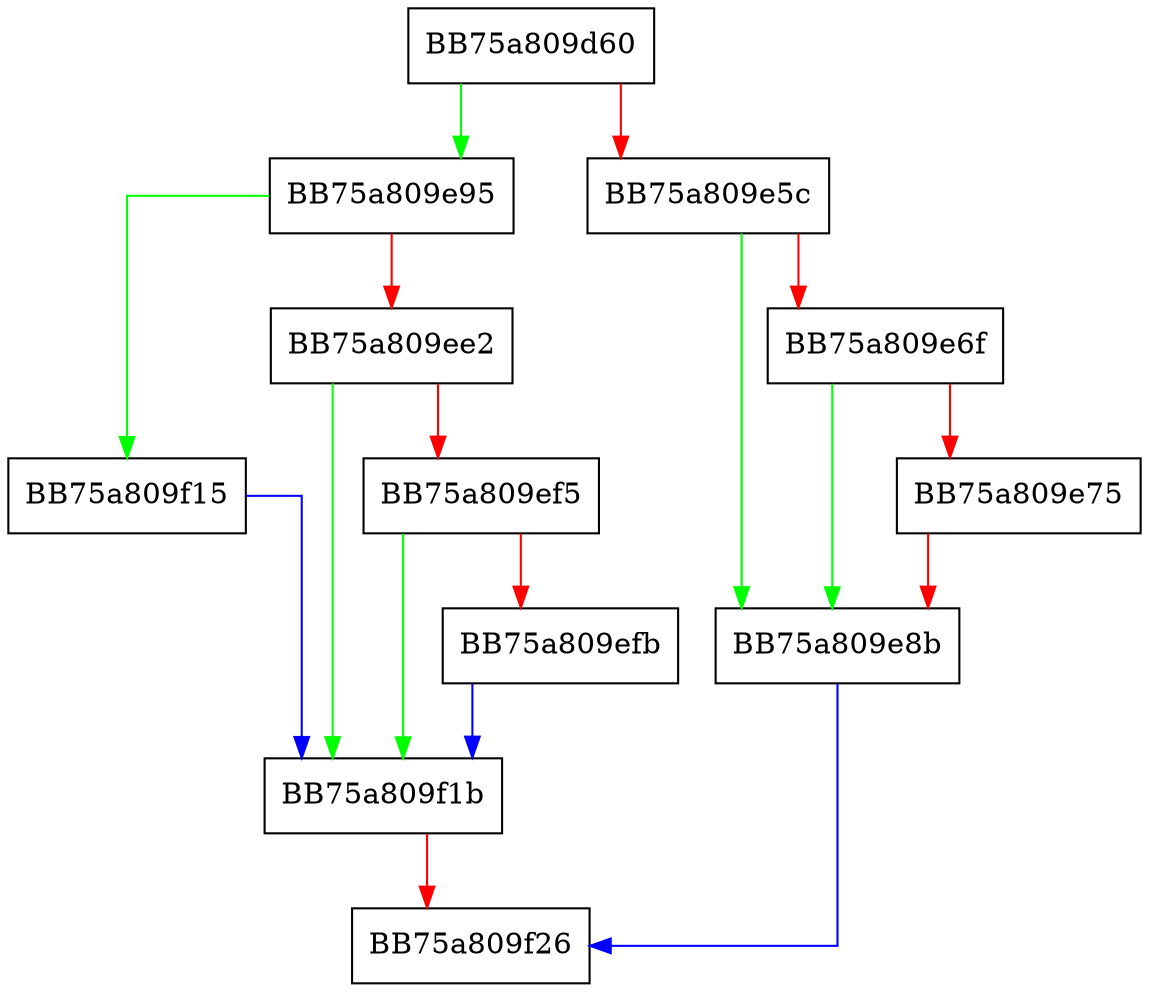 digraph resutils_init_module {
  node [shape="box"];
  graph [splines=ortho];
  BB75a809d60 -> BB75a809e95 [color="green"];
  BB75a809d60 -> BB75a809e5c [color="red"];
  BB75a809e5c -> BB75a809e8b [color="green"];
  BB75a809e5c -> BB75a809e6f [color="red"];
  BB75a809e6f -> BB75a809e8b [color="green"];
  BB75a809e6f -> BB75a809e75 [color="red"];
  BB75a809e75 -> BB75a809e8b [color="red"];
  BB75a809e8b -> BB75a809f26 [color="blue"];
  BB75a809e95 -> BB75a809f15 [color="green"];
  BB75a809e95 -> BB75a809ee2 [color="red"];
  BB75a809ee2 -> BB75a809f1b [color="green"];
  BB75a809ee2 -> BB75a809ef5 [color="red"];
  BB75a809ef5 -> BB75a809f1b [color="green"];
  BB75a809ef5 -> BB75a809efb [color="red"];
  BB75a809efb -> BB75a809f1b [color="blue"];
  BB75a809f15 -> BB75a809f1b [color="blue"];
  BB75a809f1b -> BB75a809f26 [color="red"];
}